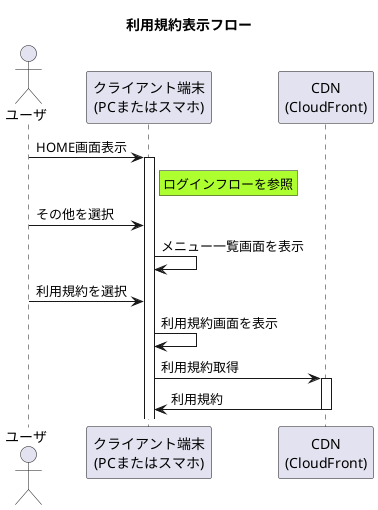 @startuml  利用規約表示フロー
title 利用規約表示フロー

' アクター定義
actor "ユーザ" as user
participant "クライアント端末\n(PCまたはスマホ)" as device
participant "CDN\n(CloudFront)" as cdn

user -> device ++: HOME画面表示
rnote right of device #GreenYellow
    ログインフローを参照
end note
user -> device : その他を選択
device -> device : メニュー一覧画面を表示
user -> device : 利用規約を選択
device -> device : 利用規約画面を表示
device -> cdn ++: 利用規約取得
device <- cdn -- : 利用規約
